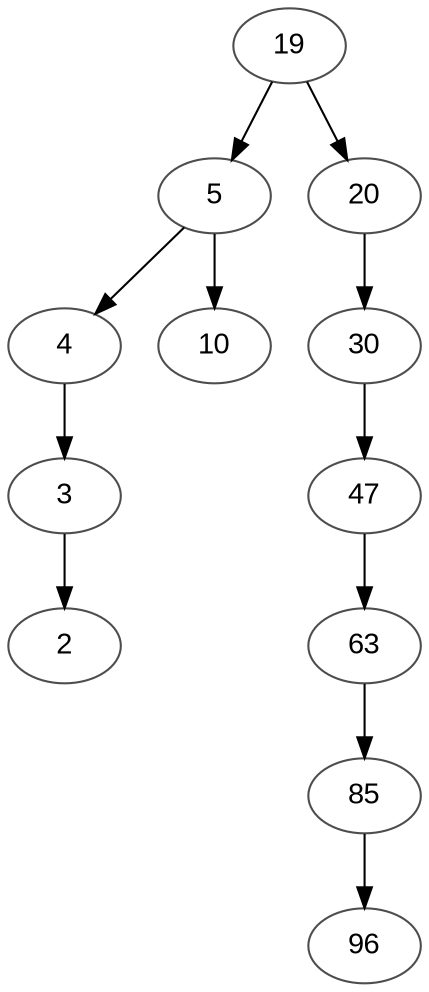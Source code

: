digraph BINARIO {
node [fontname="Arial", color=gray30, style=	rounded];
19 -> 5;
5 -> 4;
4 -> 3;
3 -> 2;
5 -> 10;
19 -> 20;
20 -> 30;
30 -> 47;
47 -> 63;
63 -> 85;
85 -> 96;
}
